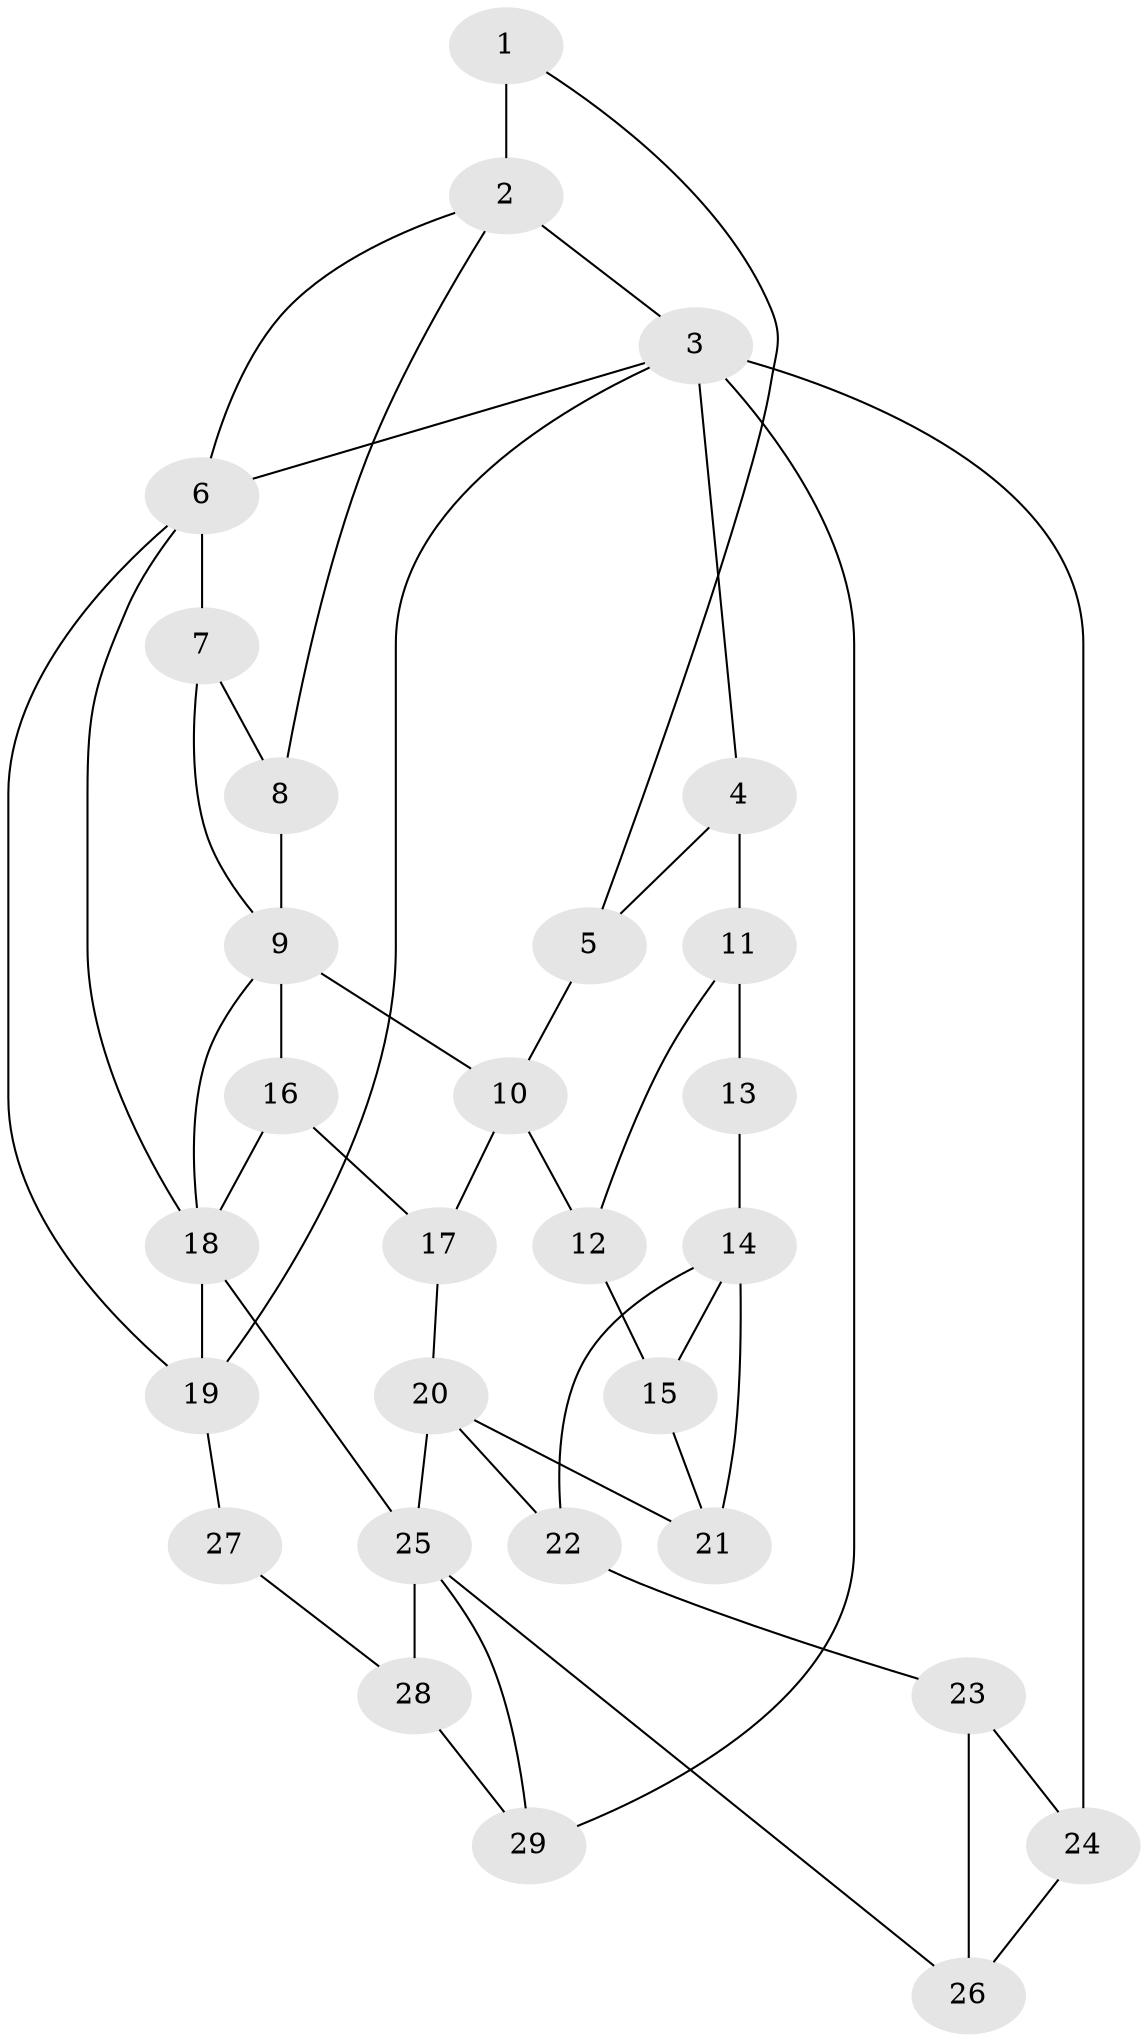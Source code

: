 // original degree distribution, {3: 0.02127659574468085, 4: 0.30851063829787234, 6: 0.2872340425531915, 5: 0.3829787234042553}
// Generated by graph-tools (version 1.1) at 2025/54/03/04/25 22:54:44]
// undirected, 29 vertices, 50 edges
graph export_dot {
  node [color=gray90,style=filled];
  1;
  2;
  3;
  4;
  5;
  6;
  7;
  8;
  9;
  10;
  11;
  12;
  13;
  14;
  15;
  16;
  17;
  18;
  19;
  20;
  21;
  22;
  23;
  24;
  25;
  26;
  27;
  28;
  29;
  1 -- 2 [weight=3.0];
  1 -- 5 [weight=1.0];
  2 -- 3 [weight=1.0];
  2 -- 6 [weight=1.0];
  2 -- 8 [weight=1.0];
  3 -- 4 [weight=2.0];
  3 -- 6 [weight=1.0];
  3 -- 19 [weight=2.0];
  3 -- 24 [weight=1.0];
  3 -- 29 [weight=2.0];
  4 -- 5 [weight=1.0];
  4 -- 11 [weight=2.0];
  5 -- 10 [weight=1.0];
  6 -- 7 [weight=2.0];
  6 -- 18 [weight=1.0];
  6 -- 19 [weight=1.0];
  7 -- 8 [weight=1.0];
  7 -- 9 [weight=1.0];
  8 -- 9 [weight=1.0];
  9 -- 10 [weight=1.0];
  9 -- 16 [weight=1.0];
  9 -- 18 [weight=1.0];
  10 -- 12 [weight=1.0];
  10 -- 17 [weight=1.0];
  11 -- 12 [weight=1.0];
  11 -- 13 [weight=1.0];
  12 -- 15 [weight=4.0];
  13 -- 14 [weight=2.0];
  14 -- 15 [weight=1.0];
  14 -- 21 [weight=1.0];
  14 -- 22 [weight=2.0];
  15 -- 21 [weight=1.0];
  16 -- 17 [weight=2.0];
  16 -- 18 [weight=1.0];
  17 -- 20 [weight=1.0];
  18 -- 19 [weight=2.0];
  18 -- 25 [weight=1.0];
  19 -- 27 [weight=2.0];
  20 -- 21 [weight=1.0];
  20 -- 22 [weight=1.0];
  20 -- 25 [weight=1.0];
  22 -- 23 [weight=2.0];
  23 -- 24 [weight=1.0];
  23 -- 26 [weight=3.0];
  24 -- 26 [weight=1.0];
  25 -- 26 [weight=2.0];
  25 -- 28 [weight=2.0];
  25 -- 29 [weight=1.0];
  27 -- 28 [weight=2.0];
  28 -- 29 [weight=2.0];
}
